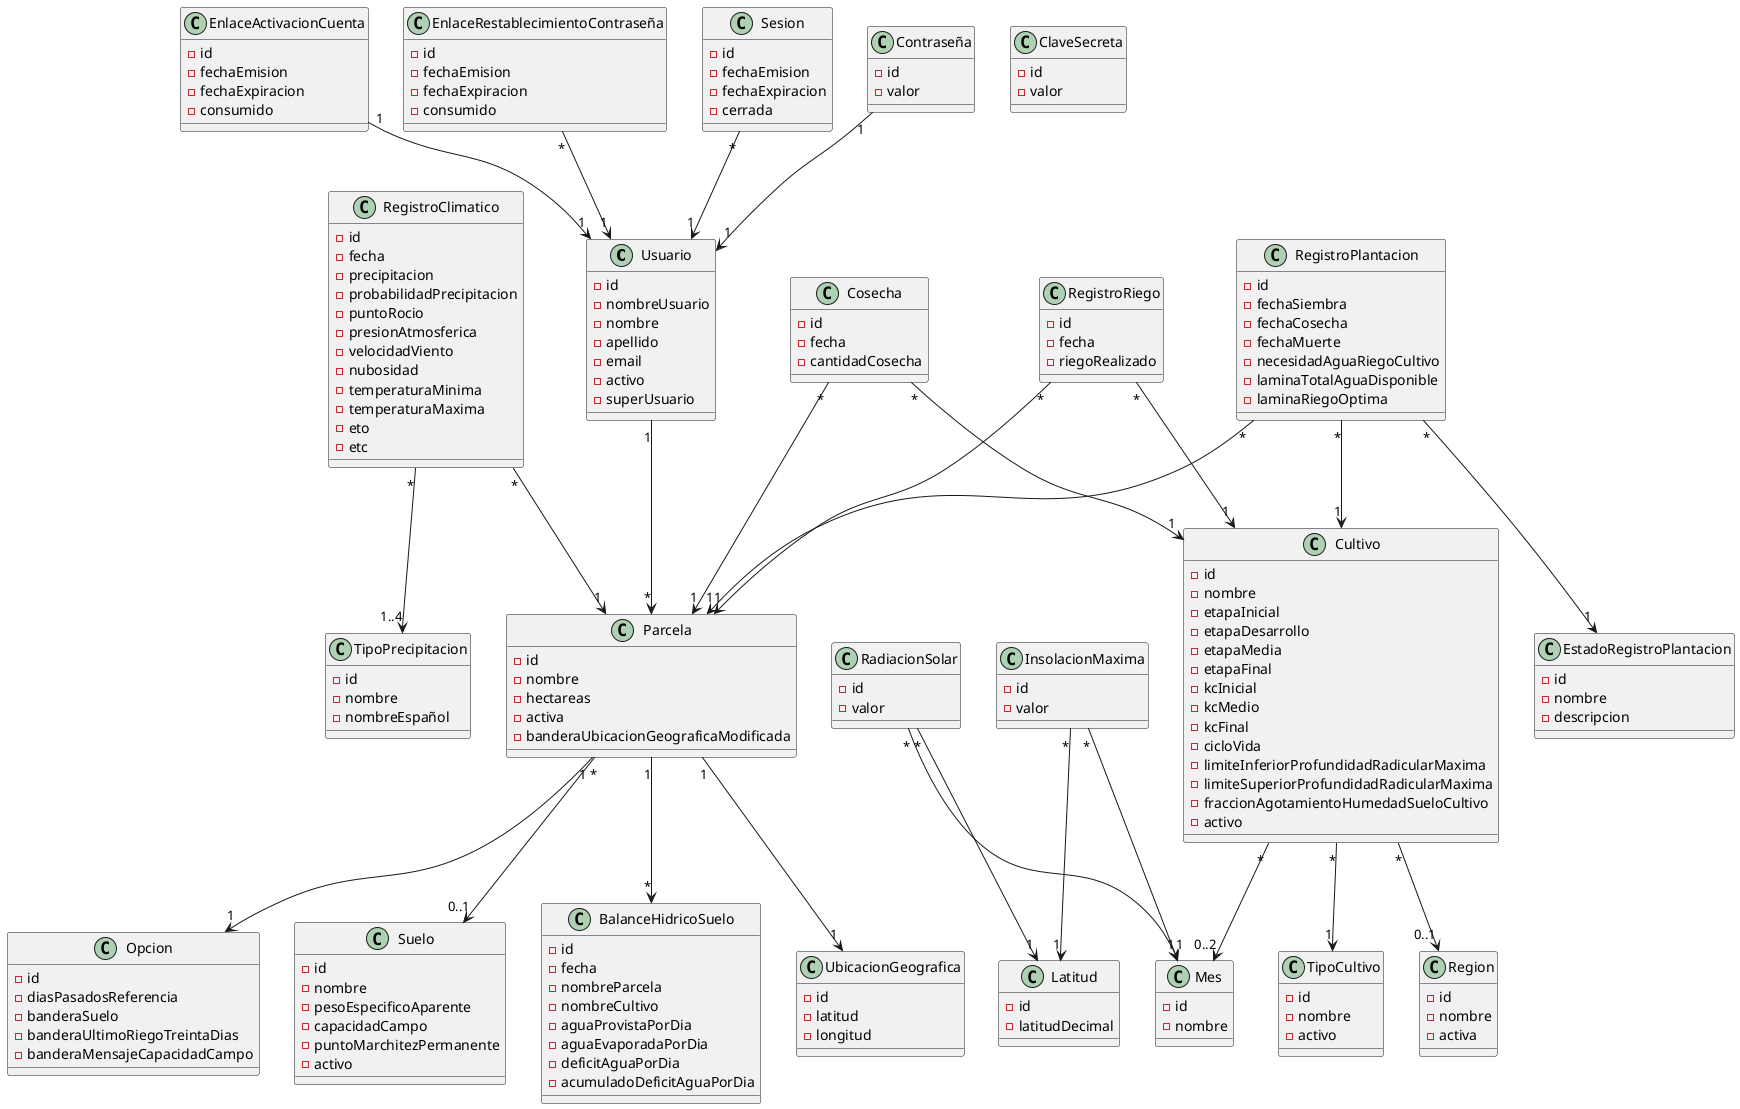 @startuml

Usuario "1"-->"*" Parcela
RegistroClimatico "*"-->"1" Parcela
RegistroClimatico "*"-->"1..4" TipoPrecipitacion
RegistroRiego "*"-->"1" Parcela
RegistroPlantacion "*"-->"1" Parcela
RegistroPlantacion "*"-->"1" Cultivo
RegistroPlantacion "*"-->"1" EstadoRegistroPlantacion
RadiacionSolar "*"-->"1" Mes
RadiacionSolar "*"-->"1" Latitud
InsolacionMaxima "*"-->"1" Mes
InsolacionMaxima "*"-->"1" Latitud
Cultivo "*"-->"1" TipoCultivo
EnlaceActivacionCuenta "1" --> "1" Usuario
EnlaceRestablecimientoContraseña "*" --> "1" Usuario
Sesion "*" --> "1" Usuario
RegistroRiego "*" --> "1" Cultivo
Parcela "1" --> "1" Opcion
Cultivo "*" --> "0..1" Region
Cultivo "*" --> "0..2" Mes
Parcela "*" --> "0..1" Suelo
Contraseña "1" --> "1" Usuario
Parcela "1" --> "*" BalanceHidricoSuelo
Cosecha "*" --> "1" Parcela
Cosecha "*" --> "1" Cultivo
Parcela "1" --> "1" UbicacionGeografica

class Parcela {
-id
-nombre
-hectareas
-activa
-banderaUbicacionGeograficaModificada
}

class UbicacionGeografica {
-id
-latitud
-longitud
}

class Cosecha {
-id
-fecha
-cantidadCosecha
}

class Cultivo {
-id
-nombre
-etapaInicial
-etapaDesarrollo
-etapaMedia
-etapaFinal
-kcInicial
-kcMedio
-kcFinal
-cicloVida
-limiteInferiorProfundidadRadicularMaxima
-limiteSuperiorProfundidadRadicularMaxima
-fraccionAgotamientoHumedadSueloCultivo
-activo
}

class TipoCultivo {
-id
-nombre
-activo
}

class Region {
-id
-nombre
-activa
}

class RegistroClimatico {
-id
-fecha
-precipitacion
-probabilidadPrecipitacion
-puntoRocio
-presionAtmosferica
-velocidadViento
-nubosidad
-temperaturaMinima
-temperaturaMaxima
-eto
-etc
}

class TipoPrecipitacion {
-id
-nombre
-nombreEspañol
}

class RegistroPlantacion {
-id
-fechaSiembra
-fechaCosecha
-fechaMuerte
-necesidadAguaRiegoCultivo
-laminaTotalAguaDisponible
-laminaRiegoOptima
}

class RegistroRiego {
-id
-fecha
-riegoRealizado
}

class Opcion {
-id
-diasPasadosReferencia
-banderaSuelo
-banderaUltimoRiegoTreintaDias
-banderaMensajeCapacidadCampo
}

class Usuario {
-id
-nombreUsuario
-nombre
-apellido
-email
-activo
-superUsuario
}

class EstadoRegistroPlantacion {
-id
-nombre
-descripcion
}

class Mes {
-id
-nombre
}

class Latitud {
-id
-latitudDecimal
}

class RadiacionSolar {
-id
-valor
}

class InsolacionMaxima {
-id
-valor
}

class EnlaceActivacionCuenta {
-id
-fechaEmision
-fechaExpiracion
-consumido
}

class EnlaceRestablecimientoContraseña {
-id
-fechaEmision
-fechaExpiracion
-consumido
}

class Sesion {
-id
-fechaEmision
-fechaExpiracion
-cerrada
}

class ClaveSecreta {
-id
-valor
}

class BalanceHidricoSuelo {
-id
-fecha
-nombreParcela
-nombreCultivo
-aguaProvistaPorDia
-aguaEvaporadaPorDia
-deficitAguaPorDia
-acumuladoDeficitAguaPorDia
}

class Suelo {
-id
-nombre
-pesoEspecificoAparente
-capacidadCampo
-puntoMarchitezPermanente
-activo
}

class Contraseña {
-id
-valor
}

@enduml